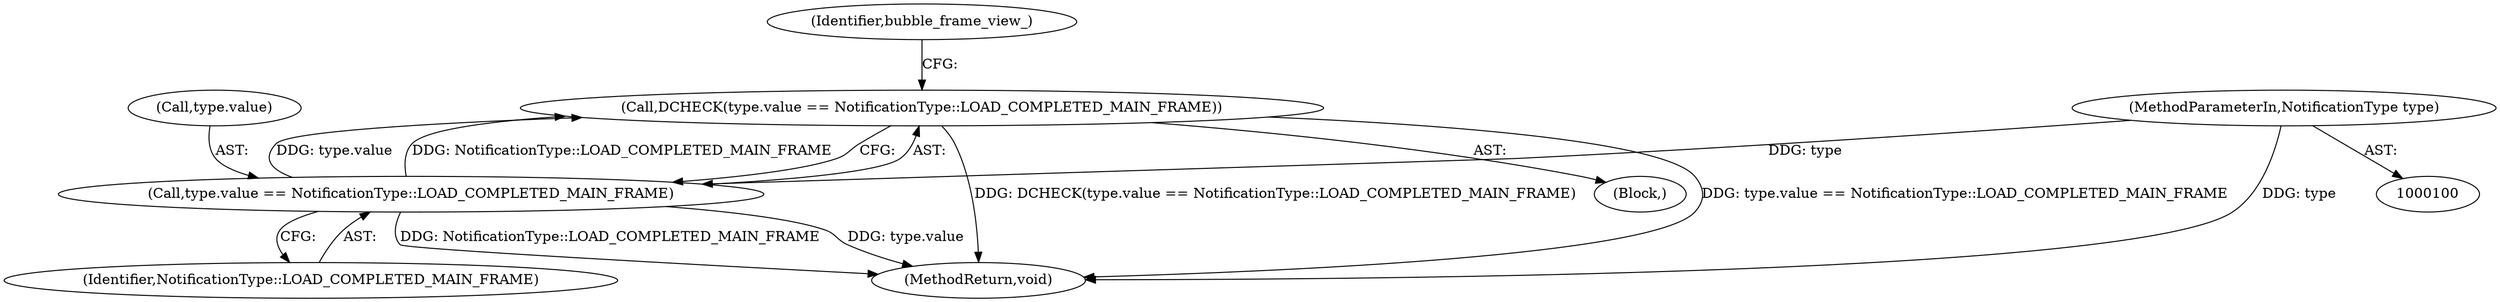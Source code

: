 digraph "1_Chrome_e755d9faf5c7d75a8ea290892cb1b5cc07c412ec_0@del" {
"1000105" [label="(Call,DCHECK(type.value == NotificationType::LOAD_COMPLETED_MAIN_FRAME))"];
"1000106" [label="(Call,type.value == NotificationType::LOAD_COMPLETED_MAIN_FRAME)"];
"1000101" [label="(MethodParameterIn,NotificationType type)"];
"1000105" [label="(Call,DCHECK(type.value == NotificationType::LOAD_COMPLETED_MAIN_FRAME))"];
"1000107" [label="(Call,type.value)"];
"1000106" [label="(Call,type.value == NotificationType::LOAD_COMPLETED_MAIN_FRAME)"];
"1000114" [label="(MethodReturn,void)"];
"1000104" [label="(Block,)"];
"1000110" [label="(Identifier,NotificationType::LOAD_COMPLETED_MAIN_FRAME)"];
"1000112" [label="(Identifier,bubble_frame_view_)"];
"1000101" [label="(MethodParameterIn,NotificationType type)"];
"1000105" -> "1000104"  [label="AST: "];
"1000105" -> "1000106"  [label="CFG: "];
"1000106" -> "1000105"  [label="AST: "];
"1000112" -> "1000105"  [label="CFG: "];
"1000105" -> "1000114"  [label="DDG: DCHECK(type.value == NotificationType::LOAD_COMPLETED_MAIN_FRAME)"];
"1000105" -> "1000114"  [label="DDG: type.value == NotificationType::LOAD_COMPLETED_MAIN_FRAME"];
"1000106" -> "1000105"  [label="DDG: type.value"];
"1000106" -> "1000105"  [label="DDG: NotificationType::LOAD_COMPLETED_MAIN_FRAME"];
"1000106" -> "1000110"  [label="CFG: "];
"1000107" -> "1000106"  [label="AST: "];
"1000110" -> "1000106"  [label="AST: "];
"1000106" -> "1000114"  [label="DDG: type.value"];
"1000106" -> "1000114"  [label="DDG: NotificationType::LOAD_COMPLETED_MAIN_FRAME"];
"1000101" -> "1000106"  [label="DDG: type"];
"1000101" -> "1000100"  [label="AST: "];
"1000101" -> "1000114"  [label="DDG: type"];
}
